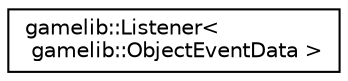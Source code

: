 digraph "Graphical Class Hierarchy"
{
  edge [fontname="Helvetica",fontsize="10",labelfontname="Helvetica",labelfontsize="10"];
  node [fontname="Helvetica",fontsize="10",shape=record];
  rankdir="LR";
  Node0 [label="gamelib::Listener\<\l gamelib::ObjectEventData \>",height=0.2,width=0.4,color="black", fillcolor="white", style="filled",URL="$classgamelib_1_1_listener.html"];
}
